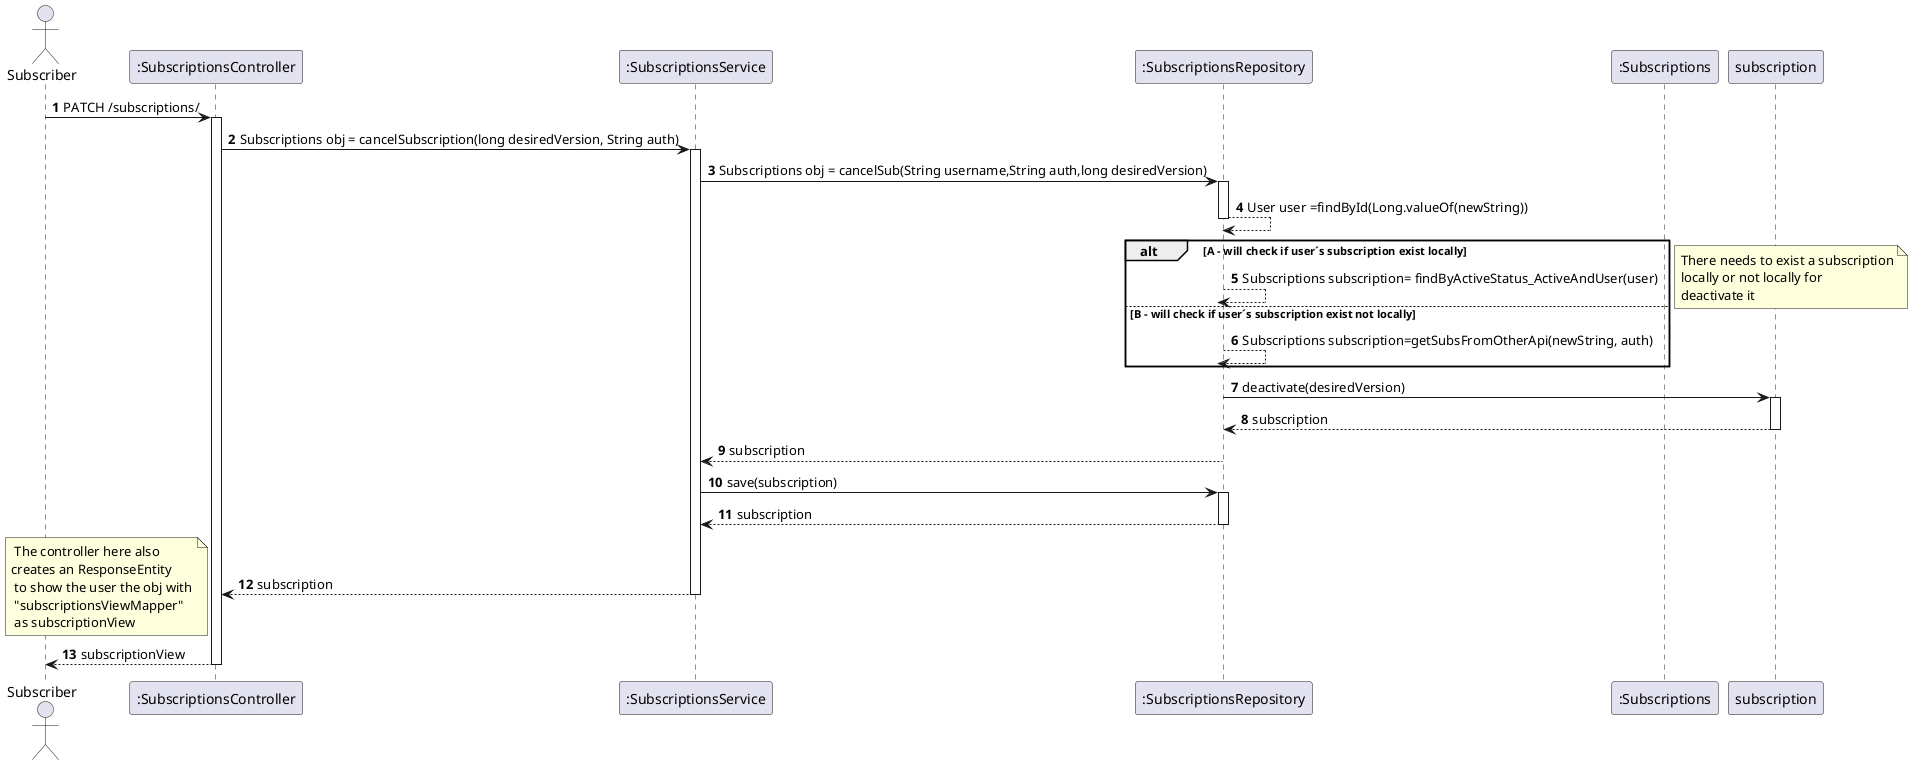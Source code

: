 @startuml
'https://plantuml.com/sequence-diagram
autoactivate on
autonumber


actor "Subscriber" as Ac
participant ":SubscriptionsController" as Ctrl
participant ":SubscriptionsService" as Serv
participant ":SubscriptionsRepository" as SubRepo
participant ":Subscriptions" as Sub

Ac -> Ctrl : PATCH /subscriptions/
Ctrl -> Serv : Subscriptions obj = cancelSubscription(long desiredVersion, String auth)


Serv -> SubRepo : Subscriptions obj = cancelSub(String username,String auth,long desiredVersion)

SubRepo --> SubRepo :User user =findById(Long.valueOf(newString))


alt A - will check if user´s subscription exist locally
SubRepo --> SubRepo :Subscriptions subscription= findByActiveStatus_ActiveAndUser(user)
else B - will check if user´s subscription exist not locally
SubRepo --> SubRepo :Subscriptions subscription=getSubsFromOtherApi(newString, auth)
end
note right
 There needs to exist a subscription
 locally or not locally for
 deactivate it
end note

deactivate Sub
SubRepo -> subscription : deactivate(desiredVersion)
subscription-->SubRepo: subscription
SubRepo --> Serv: subscription

Serv -> SubRepo: save(subscription)
SubRepo --> Serv: subscription
Serv --> Ctrl: subscription


note left
 The controller here also
creates an ResponseEntity
 to show the user the obj with
 "subscriptionsViewMapper"
 as subscriptionView
end note
Ac <-- Ctrl : subscriptionView

@enduml
